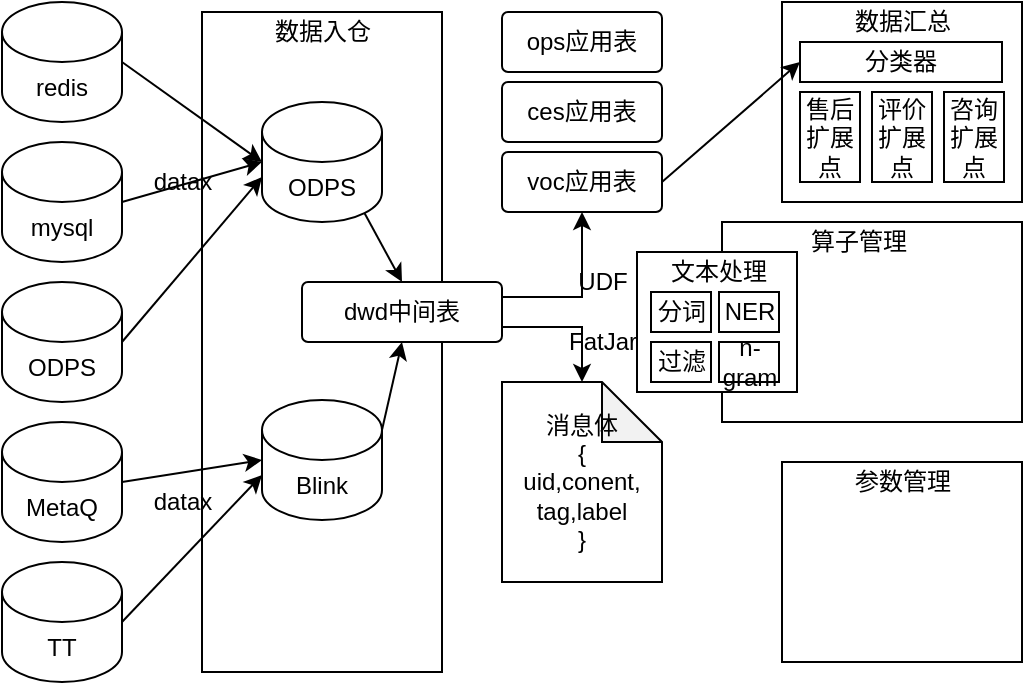<mxfile version="16.5.6" type="github">
  <diagram id="LrDT-2fnjlLrGnoS8Kym" name="Page-1">
    <mxGraphModel dx="903" dy="570" grid="1" gridSize="10" guides="1" tooltips="1" connect="1" arrows="1" fold="1" page="1" pageScale="1" pageWidth="826" pageHeight="1169" math="0" shadow="0">
      <root>
        <mxCell id="0" />
        <mxCell id="1" parent="0" />
        <mxCell id="NIo4wRNYglLKpnFKmgiN-8" value="" style="verticalLabelPosition=bottom;verticalAlign=top;html=1;shape=mxgraph.basic.rect;fillColor2=none;strokeWidth=1;size=20;indent=5;" vertex="1" parent="1">
          <mxGeometry x="200" y="125" width="120" height="330" as="geometry" />
        </mxCell>
        <mxCell id="NIo4wRNYglLKpnFKmgiN-1" value="redis" style="shape=cylinder3;whiteSpace=wrap;html=1;boundedLbl=1;backgroundOutline=1;size=15;" vertex="1" parent="1">
          <mxGeometry x="100" y="120" width="60" height="60" as="geometry" />
        </mxCell>
        <mxCell id="NIo4wRNYglLKpnFKmgiN-2" value="mysql" style="shape=cylinder3;whiteSpace=wrap;html=1;boundedLbl=1;backgroundOutline=1;size=15;" vertex="1" parent="1">
          <mxGeometry x="100" y="190" width="60" height="60" as="geometry" />
        </mxCell>
        <mxCell id="NIo4wRNYglLKpnFKmgiN-3" value="ODPS" style="shape=cylinder3;whiteSpace=wrap;html=1;boundedLbl=1;backgroundOutline=1;size=15;" vertex="1" parent="1">
          <mxGeometry x="100" y="260" width="60" height="60" as="geometry" />
        </mxCell>
        <mxCell id="NIo4wRNYglLKpnFKmgiN-4" value="MetaQ" style="shape=cylinder3;whiteSpace=wrap;html=1;boundedLbl=1;backgroundOutline=1;size=15;" vertex="1" parent="1">
          <mxGeometry x="100" y="330" width="60" height="60" as="geometry" />
        </mxCell>
        <mxCell id="NIo4wRNYglLKpnFKmgiN-5" value="TT" style="shape=cylinder3;whiteSpace=wrap;html=1;boundedLbl=1;backgroundOutline=1;size=15;" vertex="1" parent="1">
          <mxGeometry x="100" y="400" width="60" height="60" as="geometry" />
        </mxCell>
        <mxCell id="NIo4wRNYglLKpnFKmgiN-6" value="ODPS" style="shape=cylinder3;whiteSpace=wrap;html=1;boundedLbl=1;backgroundOutline=1;size=15;" vertex="1" parent="1">
          <mxGeometry x="230" y="170" width="60" height="60" as="geometry" />
        </mxCell>
        <mxCell id="NIo4wRNYglLKpnFKmgiN-7" value="Blink" style="shape=cylinder3;whiteSpace=wrap;html=1;boundedLbl=1;backgroundOutline=1;size=15;" vertex="1" parent="1">
          <mxGeometry x="230" y="319" width="60" height="60" as="geometry" />
        </mxCell>
        <mxCell id="NIo4wRNYglLKpnFKmgiN-9" value="数据入仓" style="text;html=1;align=center;verticalAlign=middle;resizable=0;points=[];autosize=1;strokeColor=none;fillColor=none;" vertex="1" parent="1">
          <mxGeometry x="230" y="125" width="60" height="20" as="geometry" />
        </mxCell>
        <mxCell id="NIo4wRNYglLKpnFKmgiN-10" value="" style="endArrow=classic;html=1;rounded=0;exitX=1;exitY=0.5;exitDx=0;exitDy=0;exitPerimeter=0;entryX=0;entryY=0.5;entryDx=0;entryDy=0;entryPerimeter=0;" edge="1" parent="1" source="NIo4wRNYglLKpnFKmgiN-1" target="NIo4wRNYglLKpnFKmgiN-6">
          <mxGeometry width="50" height="50" relative="1" as="geometry">
            <mxPoint x="390" y="320" as="sourcePoint" />
            <mxPoint x="440" y="270" as="targetPoint" />
          </mxGeometry>
        </mxCell>
        <mxCell id="NIo4wRNYglLKpnFKmgiN-11" value="" style="endArrow=classic;html=1;rounded=0;exitX=1;exitY=0.5;exitDx=0;exitDy=0;exitPerimeter=0;entryX=0;entryY=0.5;entryDx=0;entryDy=0;entryPerimeter=0;" edge="1" parent="1" source="NIo4wRNYglLKpnFKmgiN-2" target="NIo4wRNYglLKpnFKmgiN-6">
          <mxGeometry width="50" height="50" relative="1" as="geometry">
            <mxPoint x="170" y="160" as="sourcePoint" />
            <mxPoint x="240" y="230" as="targetPoint" />
          </mxGeometry>
        </mxCell>
        <mxCell id="NIo4wRNYglLKpnFKmgiN-12" value="" style="endArrow=classic;html=1;rounded=0;exitX=1;exitY=0.5;exitDx=0;exitDy=0;exitPerimeter=0;entryX=0;entryY=0;entryDx=0;entryDy=37.5;entryPerimeter=0;" edge="1" parent="1" source="NIo4wRNYglLKpnFKmgiN-3" target="NIo4wRNYglLKpnFKmgiN-6">
          <mxGeometry width="50" height="50" relative="1" as="geometry">
            <mxPoint x="170" y="230" as="sourcePoint" />
            <mxPoint x="240" y="230" as="targetPoint" />
          </mxGeometry>
        </mxCell>
        <mxCell id="NIo4wRNYglLKpnFKmgiN-13" value="" style="endArrow=classic;html=1;rounded=0;exitX=1;exitY=0.5;exitDx=0;exitDy=0;exitPerimeter=0;entryX=0;entryY=0.5;entryDx=0;entryDy=0;entryPerimeter=0;" edge="1" parent="1" source="NIo4wRNYglLKpnFKmgiN-4" target="NIo4wRNYglLKpnFKmgiN-7">
          <mxGeometry width="50" height="50" relative="1" as="geometry">
            <mxPoint x="170" y="300" as="sourcePoint" />
            <mxPoint x="240" y="237.5" as="targetPoint" />
          </mxGeometry>
        </mxCell>
        <mxCell id="NIo4wRNYglLKpnFKmgiN-14" value="" style="endArrow=classic;html=1;rounded=0;exitX=1;exitY=0.5;exitDx=0;exitDy=0;exitPerimeter=0;entryX=0;entryY=0;entryDx=0;entryDy=37.5;entryPerimeter=0;" edge="1" parent="1" source="NIo4wRNYglLKpnFKmgiN-5" target="NIo4wRNYglLKpnFKmgiN-7">
          <mxGeometry width="50" height="50" relative="1" as="geometry">
            <mxPoint x="170" y="370" as="sourcePoint" />
            <mxPoint x="240" y="340" as="targetPoint" />
          </mxGeometry>
        </mxCell>
        <mxCell id="NIo4wRNYglLKpnFKmgiN-15" value="datax" style="text;html=1;align=center;verticalAlign=middle;resizable=0;points=[];autosize=1;strokeColor=none;fillColor=none;" vertex="1" parent="1">
          <mxGeometry x="170" y="200" width="40" height="20" as="geometry" />
        </mxCell>
        <mxCell id="NIo4wRNYglLKpnFKmgiN-17" value="datax" style="text;html=1;align=center;verticalAlign=middle;resizable=0;points=[];autosize=1;strokeColor=none;fillColor=none;" vertex="1" parent="1">
          <mxGeometry x="170" y="360" width="40" height="20" as="geometry" />
        </mxCell>
        <mxCell id="NIo4wRNYglLKpnFKmgiN-18" value="dwd中间表" style="rounded=1;arcSize=10;whiteSpace=wrap;html=1;align=center;" vertex="1" parent="1">
          <mxGeometry x="250" y="260" width="100" height="30" as="geometry" />
        </mxCell>
        <mxCell id="NIo4wRNYglLKpnFKmgiN-19" value="" style="endArrow=classic;html=1;rounded=0;exitX=0.855;exitY=1;exitDx=0;exitDy=-4.35;exitPerimeter=0;entryX=0.5;entryY=0;entryDx=0;entryDy=0;" edge="1" parent="1" source="NIo4wRNYglLKpnFKmgiN-6" target="NIo4wRNYglLKpnFKmgiN-18">
          <mxGeometry width="50" height="50" relative="1" as="geometry">
            <mxPoint x="170" y="300" as="sourcePoint" />
            <mxPoint x="240" y="217.5" as="targetPoint" />
          </mxGeometry>
        </mxCell>
        <mxCell id="NIo4wRNYglLKpnFKmgiN-20" value="" style="endArrow=classic;html=1;rounded=0;exitX=1;exitY=0;exitDx=0;exitDy=15;exitPerimeter=0;entryX=0.5;entryY=1;entryDx=0;entryDy=0;" edge="1" parent="1" source="NIo4wRNYglLKpnFKmgiN-7" target="NIo4wRNYglLKpnFKmgiN-18">
          <mxGeometry width="50" height="50" relative="1" as="geometry">
            <mxPoint x="291.3" y="235.65" as="sourcePoint" />
            <mxPoint x="310" y="270" as="targetPoint" />
          </mxGeometry>
        </mxCell>
        <mxCell id="NIo4wRNYglLKpnFKmgiN-21" value="ops应用表" style="rounded=1;arcSize=10;whiteSpace=wrap;html=1;align=center;" vertex="1" parent="1">
          <mxGeometry x="350" y="125" width="80" height="30" as="geometry" />
        </mxCell>
        <mxCell id="NIo4wRNYglLKpnFKmgiN-22" value="ces应用表" style="rounded=1;arcSize=10;whiteSpace=wrap;html=1;align=center;" vertex="1" parent="1">
          <mxGeometry x="350" y="160" width="80" height="30" as="geometry" />
        </mxCell>
        <mxCell id="NIo4wRNYglLKpnFKmgiN-23" value="voc应用表" style="rounded=1;arcSize=10;whiteSpace=wrap;html=1;align=center;" vertex="1" parent="1">
          <mxGeometry x="350" y="195" width="80" height="30" as="geometry" />
        </mxCell>
        <mxCell id="NIo4wRNYglLKpnFKmgiN-24" value="" style="endArrow=classic;html=1;rounded=0;exitX=1;exitY=0.25;exitDx=0;exitDy=0;entryX=0.5;entryY=1;entryDx=0;entryDy=0;edgeStyle=orthogonalEdgeStyle;" edge="1" parent="1" source="NIo4wRNYglLKpnFKmgiN-18" target="NIo4wRNYglLKpnFKmgiN-23">
          <mxGeometry width="50" height="50" relative="1" as="geometry">
            <mxPoint x="390" y="320" as="sourcePoint" />
            <mxPoint x="440" y="270" as="targetPoint" />
          </mxGeometry>
        </mxCell>
        <mxCell id="NIo4wRNYglLKpnFKmgiN-25" value="" style="endArrow=classic;html=1;rounded=0;exitX=1;exitY=0.75;exitDx=0;exitDy=0;entryX=0.5;entryY=0;entryDx=0;entryDy=0;edgeStyle=orthogonalEdgeStyle;entryPerimeter=0;" edge="1" parent="1" source="NIo4wRNYglLKpnFKmgiN-18" target="NIo4wRNYglLKpnFKmgiN-26">
          <mxGeometry width="50" height="50" relative="1" as="geometry">
            <mxPoint x="360" y="277.5" as="sourcePoint" />
            <mxPoint x="400" y="235" as="targetPoint" />
          </mxGeometry>
        </mxCell>
        <mxCell id="NIo4wRNYglLKpnFKmgiN-26" value="消息体&lt;br&gt;{&lt;br&gt;uid,conent,&lt;br&gt;tag,label&lt;br&gt;}" style="shape=note;whiteSpace=wrap;html=1;backgroundOutline=1;darkOpacity=0.05;" vertex="1" parent="1">
          <mxGeometry x="350" y="310" width="80" height="100" as="geometry" />
        </mxCell>
        <mxCell id="NIo4wRNYglLKpnFKmgiN-29" value="" style="group" vertex="1" connectable="0" parent="1">
          <mxGeometry x="490" y="120" width="120" height="100" as="geometry" />
        </mxCell>
        <mxCell id="NIo4wRNYglLKpnFKmgiN-27" value="" style="verticalLabelPosition=bottom;verticalAlign=top;html=1;shape=mxgraph.basic.rect;fillColor2=none;strokeWidth=1;size=20;indent=5;" vertex="1" parent="NIo4wRNYglLKpnFKmgiN-29">
          <mxGeometry width="120" height="100" as="geometry" />
        </mxCell>
        <mxCell id="NIo4wRNYglLKpnFKmgiN-28" value="数据汇总" style="text;html=1;align=center;verticalAlign=middle;resizable=0;points=[];autosize=1;strokeColor=none;fillColor=none;" vertex="1" parent="NIo4wRNYglLKpnFKmgiN-29">
          <mxGeometry x="30" width="60" height="20" as="geometry" />
        </mxCell>
        <mxCell id="NIo4wRNYglLKpnFKmgiN-36" value="分类器" style="rounded=0;whiteSpace=wrap;html=1;" vertex="1" parent="NIo4wRNYglLKpnFKmgiN-29">
          <mxGeometry x="9" y="20" width="101" height="20" as="geometry" />
        </mxCell>
        <mxCell id="NIo4wRNYglLKpnFKmgiN-37" value="售后扩展点" style="rounded=0;whiteSpace=wrap;html=1;" vertex="1" parent="NIo4wRNYglLKpnFKmgiN-29">
          <mxGeometry x="9" y="45" width="30" height="45" as="geometry" />
        </mxCell>
        <mxCell id="NIo4wRNYglLKpnFKmgiN-38" value="评价扩展点" style="rounded=0;whiteSpace=wrap;html=1;" vertex="1" parent="NIo4wRNYglLKpnFKmgiN-29">
          <mxGeometry x="45" y="45" width="30" height="45" as="geometry" />
        </mxCell>
        <mxCell id="NIo4wRNYglLKpnFKmgiN-39" value="咨询扩展点" style="rounded=0;whiteSpace=wrap;html=1;" vertex="1" parent="NIo4wRNYglLKpnFKmgiN-29">
          <mxGeometry x="81" y="45" width="30" height="45" as="geometry" />
        </mxCell>
        <mxCell id="NIo4wRNYglLKpnFKmgiN-30" value="" style="group" vertex="1" connectable="0" parent="1">
          <mxGeometry x="490" y="350" width="120" height="100" as="geometry" />
        </mxCell>
        <mxCell id="NIo4wRNYglLKpnFKmgiN-31" value="" style="verticalLabelPosition=bottom;verticalAlign=top;html=1;shape=mxgraph.basic.rect;fillColor2=none;strokeWidth=1;size=20;indent=5;" vertex="1" parent="NIo4wRNYglLKpnFKmgiN-30">
          <mxGeometry width="120" height="100" as="geometry" />
        </mxCell>
        <mxCell id="NIo4wRNYglLKpnFKmgiN-32" value="参数管理" style="text;html=1;align=center;verticalAlign=middle;resizable=0;points=[];autosize=1;strokeColor=none;fillColor=none;" vertex="1" parent="NIo4wRNYglLKpnFKmgiN-30">
          <mxGeometry x="30" width="60" height="20" as="geometry" />
        </mxCell>
        <mxCell id="NIo4wRNYglLKpnFKmgiN-33" value="" style="group" vertex="1" connectable="0" parent="1">
          <mxGeometry x="460" y="230" width="150" height="100" as="geometry" />
        </mxCell>
        <mxCell id="NIo4wRNYglLKpnFKmgiN-34" value="" style="verticalLabelPosition=bottom;verticalAlign=top;html=1;shape=mxgraph.basic.rect;fillColor2=none;strokeWidth=1;size=20;indent=5;" vertex="1" parent="NIo4wRNYglLKpnFKmgiN-33">
          <mxGeometry width="150" height="100" as="geometry" />
        </mxCell>
        <mxCell id="NIo4wRNYglLKpnFKmgiN-35" value="算子管理" style="text;html=1;align=center;verticalAlign=middle;resizable=0;points=[];autosize=1;strokeColor=none;fillColor=none;" vertex="1" parent="NIo4wRNYglLKpnFKmgiN-33">
          <mxGeometry x="37.5" width="60" height="20" as="geometry" />
        </mxCell>
        <mxCell id="NIo4wRNYglLKpnFKmgiN-41" value="" style="group" vertex="1" connectable="0" parent="NIo4wRNYglLKpnFKmgiN-33">
          <mxGeometry x="-42.5" y="15" width="80" height="70" as="geometry" />
        </mxCell>
        <mxCell id="NIo4wRNYglLKpnFKmgiN-42" value="" style="verticalLabelPosition=bottom;verticalAlign=top;html=1;shape=mxgraph.basic.rect;fillColor2=none;strokeWidth=1;size=20;indent=5;" vertex="1" parent="NIo4wRNYglLKpnFKmgiN-41">
          <mxGeometry width="80" height="70" as="geometry" />
        </mxCell>
        <mxCell id="NIo4wRNYglLKpnFKmgiN-43" value="文本处理" style="text;html=1;align=center;verticalAlign=middle;resizable=0;points=[];autosize=1;strokeColor=none;fillColor=none;" vertex="1" parent="NIo4wRNYglLKpnFKmgiN-41">
          <mxGeometry x="10" width="60" height="20" as="geometry" />
        </mxCell>
        <mxCell id="NIo4wRNYglLKpnFKmgiN-44" value="分词" style="rounded=0;whiteSpace=wrap;html=1;" vertex="1" parent="NIo4wRNYglLKpnFKmgiN-41">
          <mxGeometry x="7" y="20" width="30" height="20" as="geometry" />
        </mxCell>
        <mxCell id="NIo4wRNYglLKpnFKmgiN-45" value="NER" style="rounded=0;whiteSpace=wrap;html=1;" vertex="1" parent="NIo4wRNYglLKpnFKmgiN-41">
          <mxGeometry x="41" y="20" width="30" height="20" as="geometry" />
        </mxCell>
        <mxCell id="NIo4wRNYglLKpnFKmgiN-46" value="过滤" style="rounded=0;whiteSpace=wrap;html=1;" vertex="1" parent="NIo4wRNYglLKpnFKmgiN-41">
          <mxGeometry x="7" y="45" width="30" height="20" as="geometry" />
        </mxCell>
        <mxCell id="NIo4wRNYglLKpnFKmgiN-47" value="n-gram" style="rounded=0;whiteSpace=wrap;html=1;" vertex="1" parent="NIo4wRNYglLKpnFKmgiN-41">
          <mxGeometry x="41" y="45" width="30" height="20" as="geometry" />
        </mxCell>
        <mxCell id="NIo4wRNYglLKpnFKmgiN-40" value="" style="endArrow=classic;html=1;rounded=0;exitX=1;exitY=0.5;exitDx=0;exitDy=0;entryX=0;entryY=0.5;entryDx=0;entryDy=0;" edge="1" parent="1" source="NIo4wRNYglLKpnFKmgiN-23" target="NIo4wRNYglLKpnFKmgiN-36">
          <mxGeometry width="50" height="50" relative="1" as="geometry">
            <mxPoint x="291.3" y="235.65" as="sourcePoint" />
            <mxPoint x="310" y="270" as="targetPoint" />
          </mxGeometry>
        </mxCell>
        <mxCell id="NIo4wRNYglLKpnFKmgiN-48" value="UDF" style="text;html=1;align=center;verticalAlign=middle;resizable=0;points=[];autosize=1;strokeColor=none;fillColor=none;" vertex="1" parent="1">
          <mxGeometry x="380" y="250" width="40" height="20" as="geometry" />
        </mxCell>
        <mxCell id="NIo4wRNYglLKpnFKmgiN-49" value="FatJar" style="text;html=1;align=center;verticalAlign=middle;resizable=0;points=[];autosize=1;strokeColor=none;fillColor=none;" vertex="1" parent="1">
          <mxGeometry x="375" y="280" width="50" height="20" as="geometry" />
        </mxCell>
      </root>
    </mxGraphModel>
  </diagram>
</mxfile>
